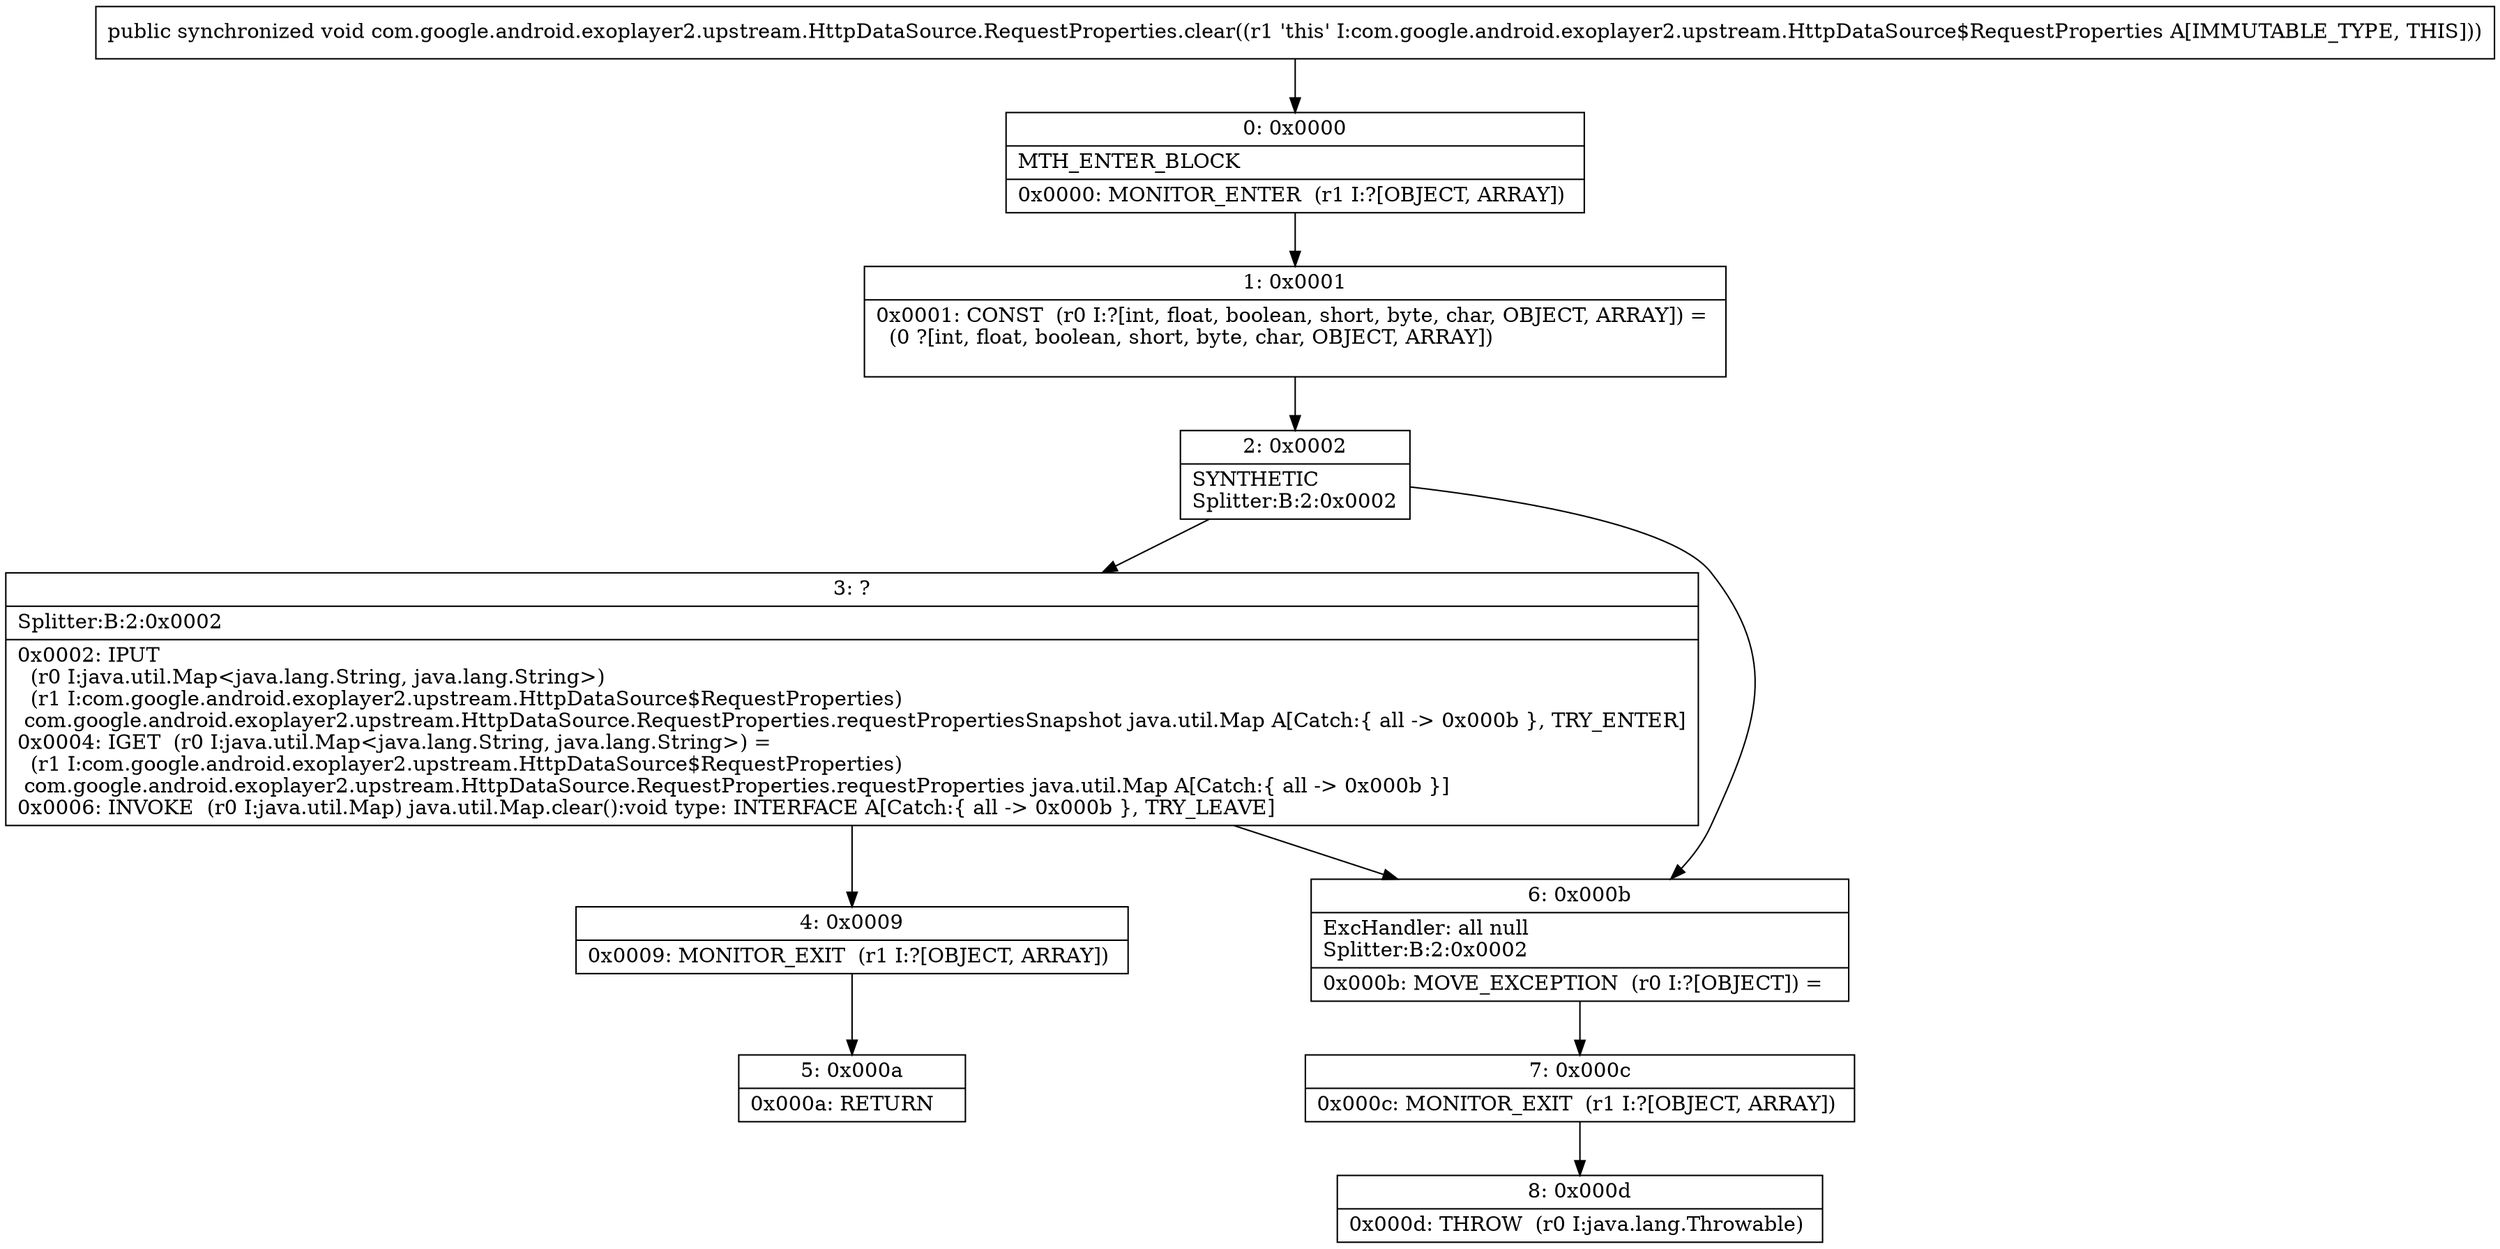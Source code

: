 digraph "CFG forcom.google.android.exoplayer2.upstream.HttpDataSource.RequestProperties.clear()V" {
Node_0 [shape=record,label="{0\:\ 0x0000|MTH_ENTER_BLOCK\l|0x0000: MONITOR_ENTER  (r1 I:?[OBJECT, ARRAY]) \l}"];
Node_1 [shape=record,label="{1\:\ 0x0001|0x0001: CONST  (r0 I:?[int, float, boolean, short, byte, char, OBJECT, ARRAY]) = \l  (0 ?[int, float, boolean, short, byte, char, OBJECT, ARRAY])\l \l}"];
Node_2 [shape=record,label="{2\:\ 0x0002|SYNTHETIC\lSplitter:B:2:0x0002\l}"];
Node_3 [shape=record,label="{3\:\ ?|Splitter:B:2:0x0002\l|0x0002: IPUT  \l  (r0 I:java.util.Map\<java.lang.String, java.lang.String\>)\l  (r1 I:com.google.android.exoplayer2.upstream.HttpDataSource$RequestProperties)\l com.google.android.exoplayer2.upstream.HttpDataSource.RequestProperties.requestPropertiesSnapshot java.util.Map A[Catch:\{ all \-\> 0x000b \}, TRY_ENTER]\l0x0004: IGET  (r0 I:java.util.Map\<java.lang.String, java.lang.String\>) = \l  (r1 I:com.google.android.exoplayer2.upstream.HttpDataSource$RequestProperties)\l com.google.android.exoplayer2.upstream.HttpDataSource.RequestProperties.requestProperties java.util.Map A[Catch:\{ all \-\> 0x000b \}]\l0x0006: INVOKE  (r0 I:java.util.Map) java.util.Map.clear():void type: INTERFACE A[Catch:\{ all \-\> 0x000b \}, TRY_LEAVE]\l}"];
Node_4 [shape=record,label="{4\:\ 0x0009|0x0009: MONITOR_EXIT  (r1 I:?[OBJECT, ARRAY]) \l}"];
Node_5 [shape=record,label="{5\:\ 0x000a|0x000a: RETURN   \l}"];
Node_6 [shape=record,label="{6\:\ 0x000b|ExcHandler: all null\lSplitter:B:2:0x0002\l|0x000b: MOVE_EXCEPTION  (r0 I:?[OBJECT]) =  \l}"];
Node_7 [shape=record,label="{7\:\ 0x000c|0x000c: MONITOR_EXIT  (r1 I:?[OBJECT, ARRAY]) \l}"];
Node_8 [shape=record,label="{8\:\ 0x000d|0x000d: THROW  (r0 I:java.lang.Throwable) \l}"];
MethodNode[shape=record,label="{public synchronized void com.google.android.exoplayer2.upstream.HttpDataSource.RequestProperties.clear((r1 'this' I:com.google.android.exoplayer2.upstream.HttpDataSource$RequestProperties A[IMMUTABLE_TYPE, THIS])) }"];
MethodNode -> Node_0;
Node_0 -> Node_1;
Node_1 -> Node_2;
Node_2 -> Node_3;
Node_2 -> Node_6;
Node_3 -> Node_4;
Node_3 -> Node_6;
Node_4 -> Node_5;
Node_6 -> Node_7;
Node_7 -> Node_8;
}

